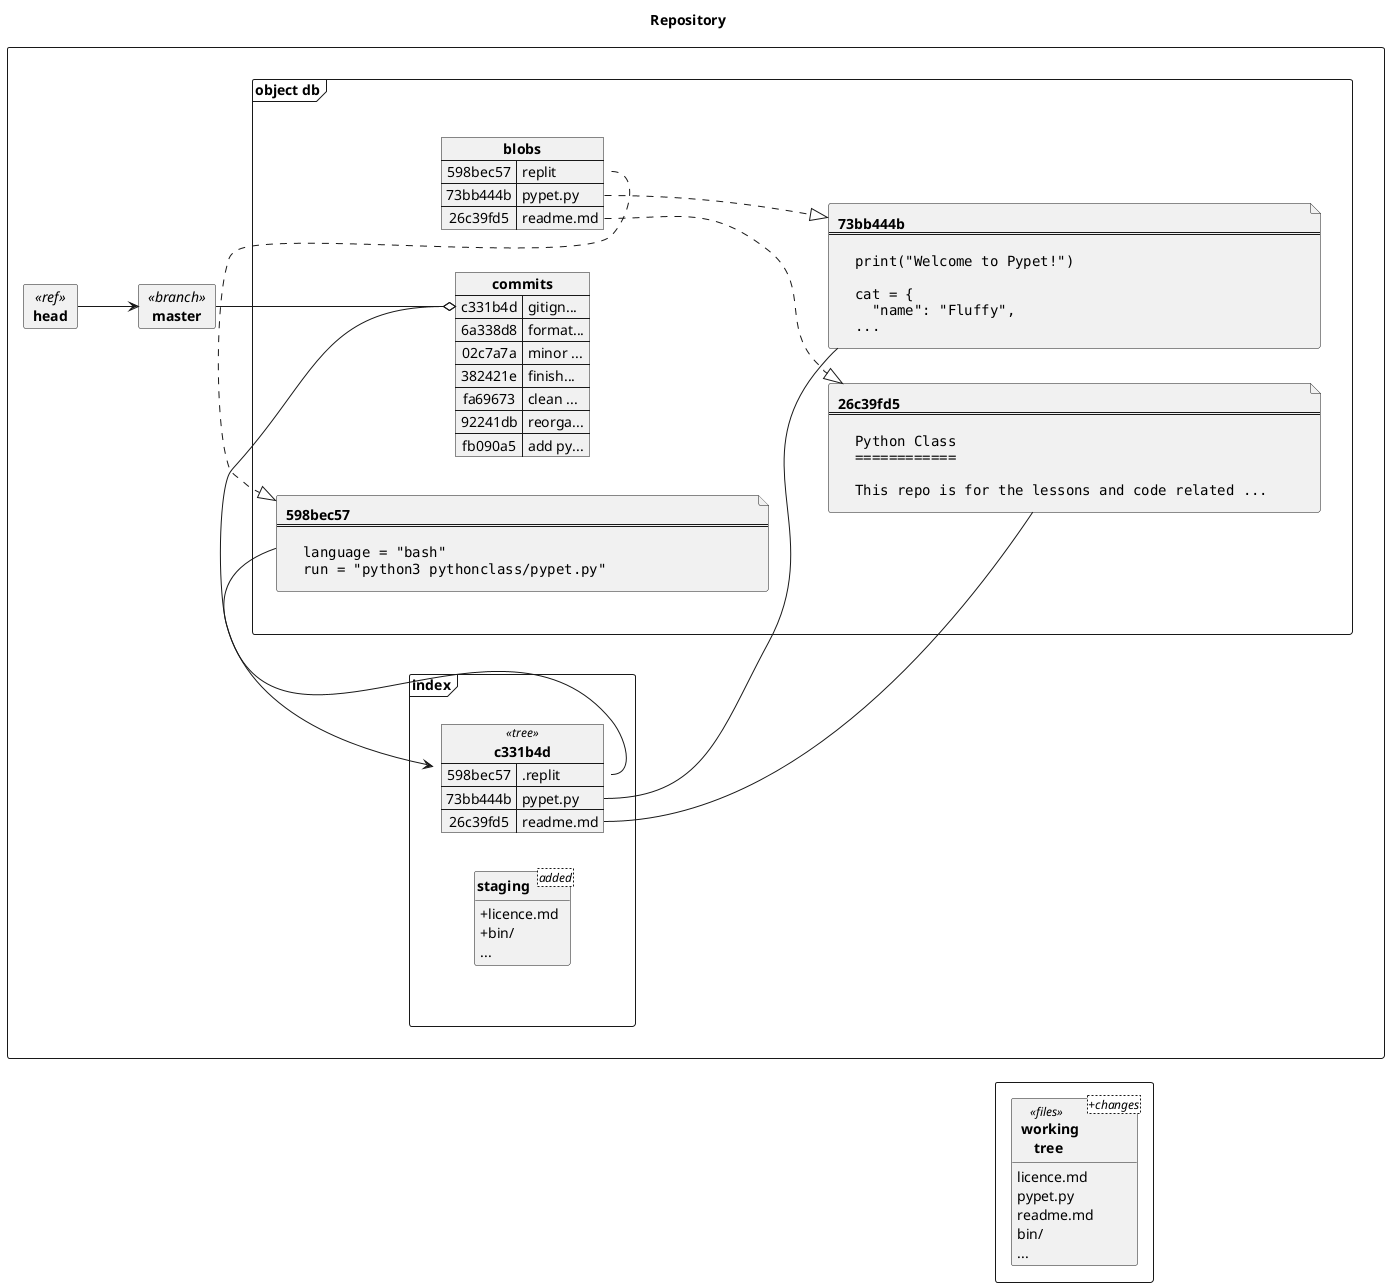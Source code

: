 @startuml

allowmixing
left to right direction
skinparam classattributeiconsize 0
skinparam pageMargin 10
hide class circle
hide empty members

title Repository

rectangle {

  card "**head**" <<ref>> as head
  card "**master**" <<branch>> as master

  frame "**object db**" as objectdb {
    together {
      map "**commits**" as commits {
          c331b4d => gitign...
          6a338d8 => format...
          02c7a7a => minor ...
          382421e => finish...
          fa69673 => clean ...
          92241db => reorga...
          fb090a5 => add py...
      }

      map "**blobs**" as blobs {
          598bec57 => replit
          73bb444b => pypet.py
          26c39fd5 => readme.md
      }
    }

    together {
      file replit [
        **598bec57**
        ====
<font:monospaced>                                                &#9;</font>
        <code>
          language = "bash"
          run = "python3 pythonclass/pypet.py"
        </code>
      ]

      file pypet [
        **73bb444b**
        ====
<font:monospaced>                                                &#9;</font>
        <code>
          print("Welcome to Pypet!")

          cat = {
            "name": "Fluffy",
          ...
        </code>
      ]

      file readme [
        **26c39fd5**
        ====
<font:monospaced>                                                &#9;</font>
        <code>
          Python Class
          ============

          This repo is for the lessons and code related ...
        </code>
      ]
    }
  }

  frame "**index**" as index {
    map "**c331b4d**" as tree <<tree>> {
      598bec57 => .replit
      73bb444b => pypet.py
      26c39fd5 => readme.md
    }

    class "**staging**" as staging<added> {
      +licence.md                                         
      +bin/
      ...
    }
  }
}

rectangle {
  class "**  working**\n **tree**" as working<+changes> <<files>> {
    licence.md
    pypet.py
    readme.md
    bin/
    ...
}

objectdb -le[hidden]- index
index -le[hidden]- index
blobs -le[hidden]- replit

head --> master
master --o commits::c331b4d
commits::c331b4d o--> tree
tree -[hidden]-> working

blobs::598bec57 ..|> replit
blobs::73bb444b ..|> pypet
blobs::26c39fd5 ..|> readme

tree::598bec57 -- replit
tree::73bb444b -- pypet
tree::26c39fd5 -- readme

@enduml

